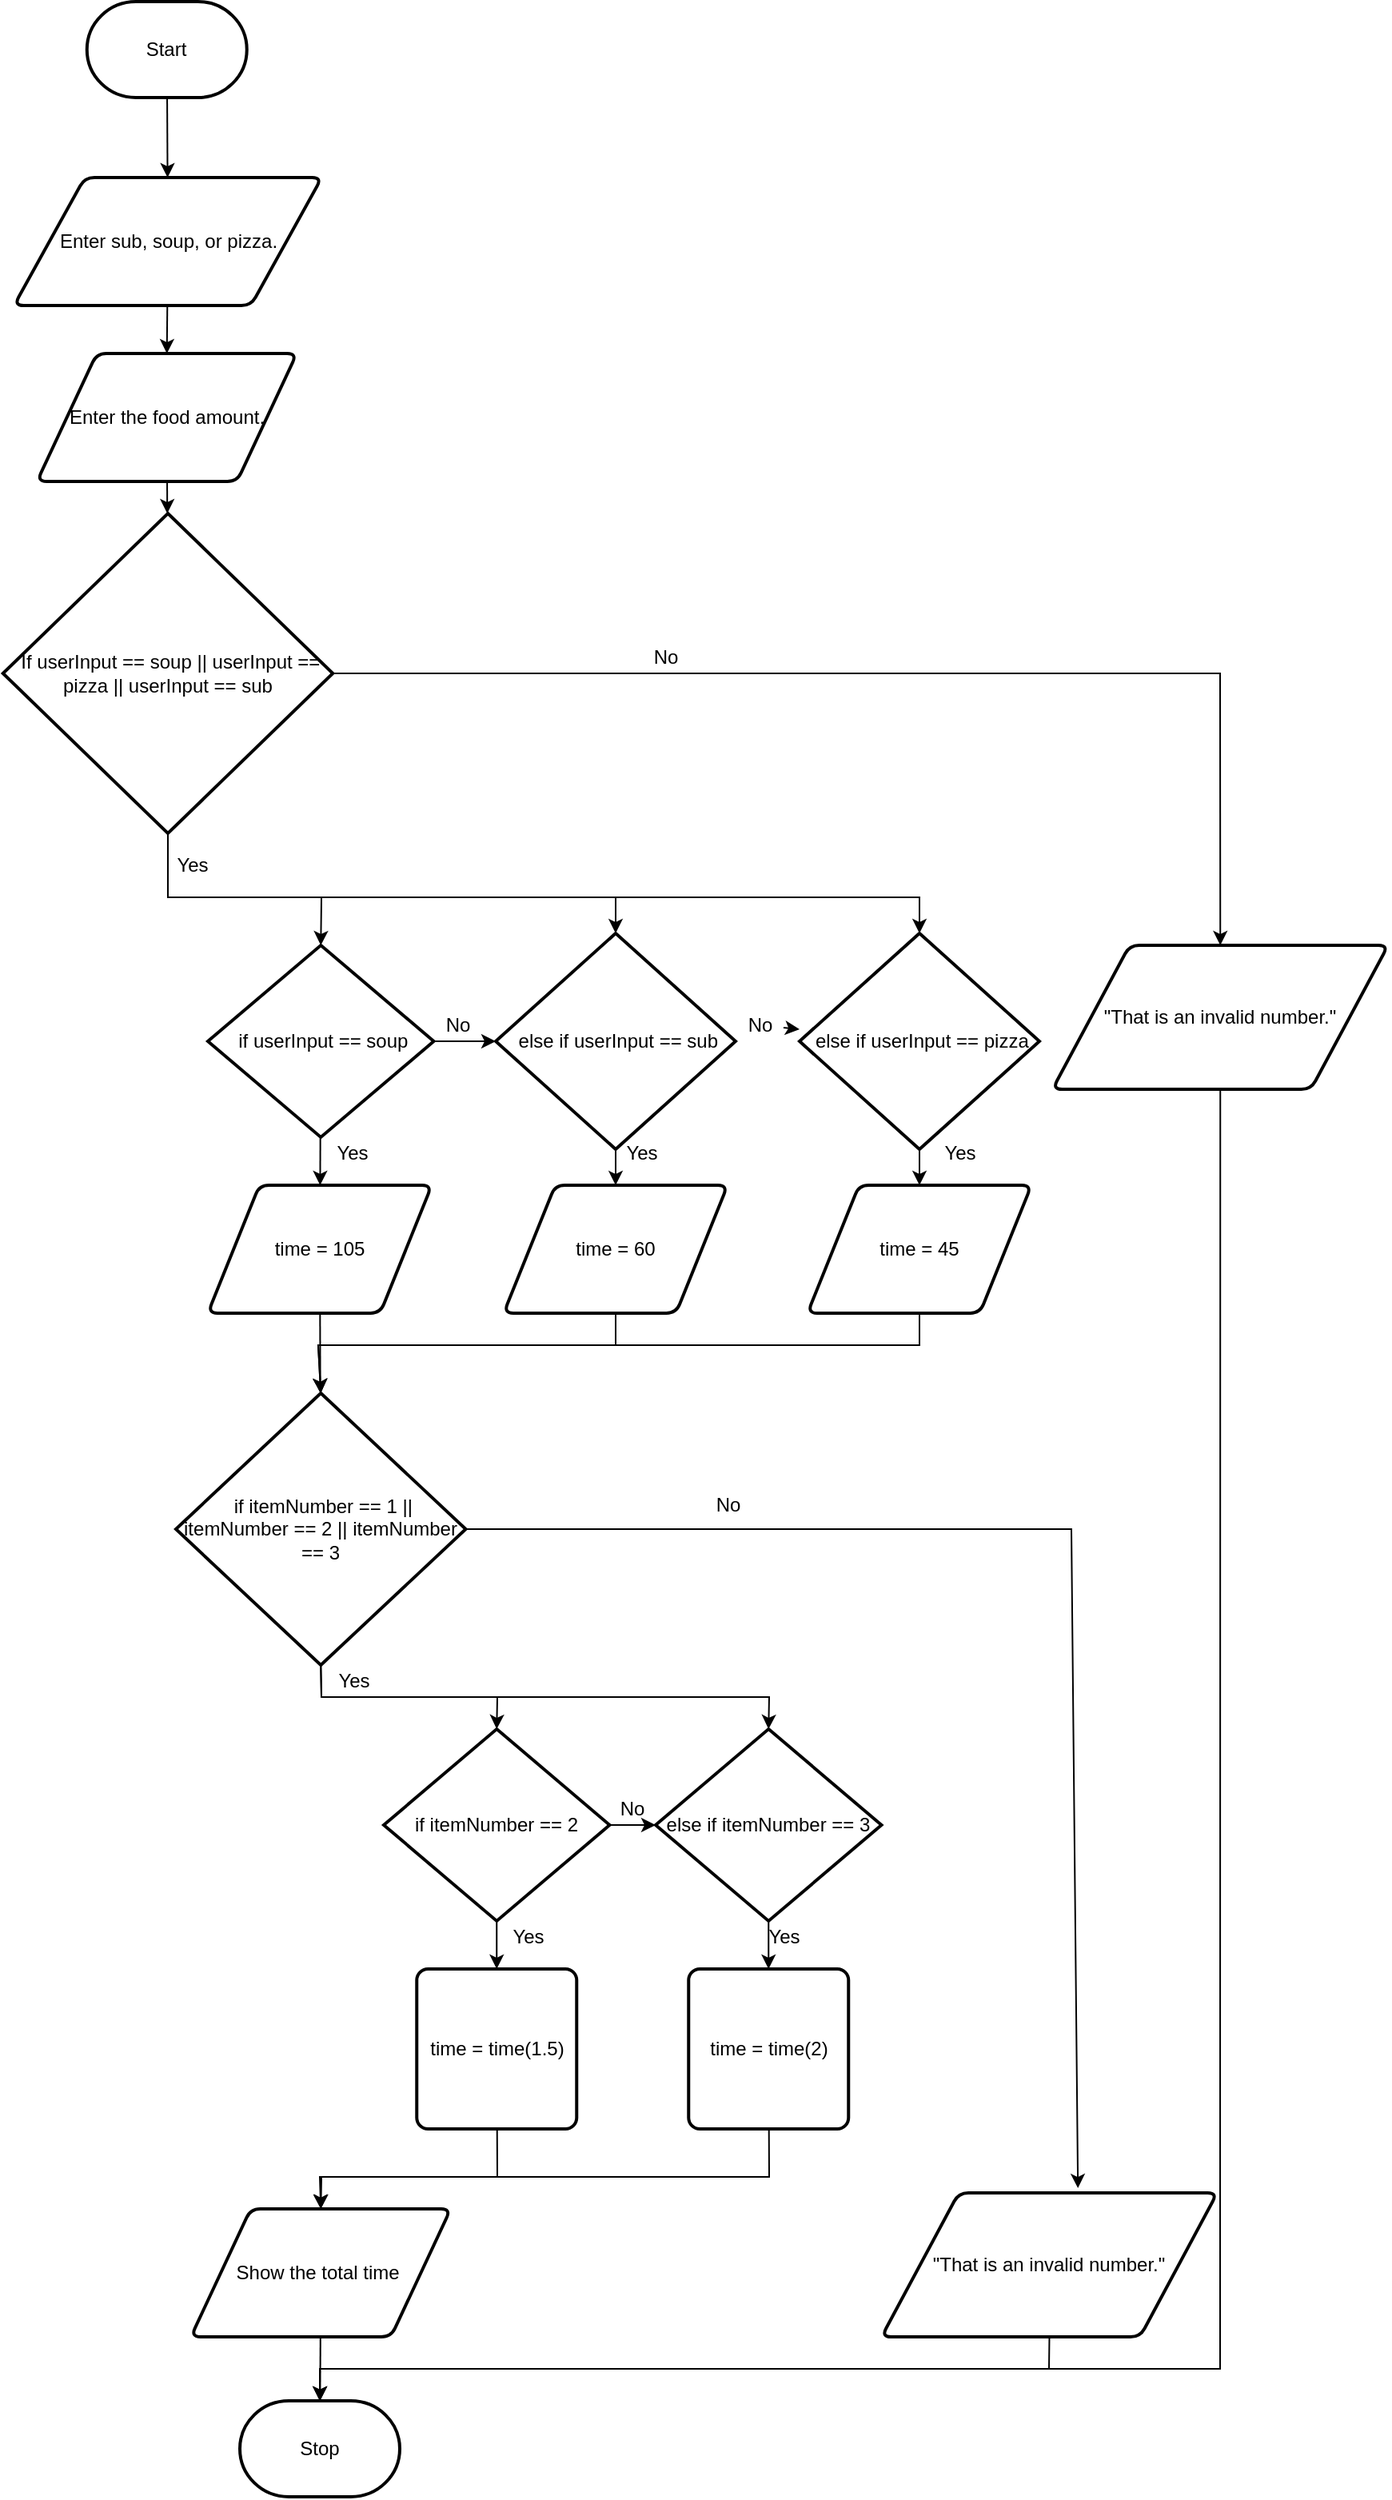 <mxfile>
    <diagram id="Pe3eK0CzDKSGbMM_Bnf_" name="Page-1">
        <mxGraphModel dx="1082" dy="1849" grid="1" gridSize="10" guides="1" tooltips="1" connect="1" arrows="1" fold="1" page="1" pageScale="1" pageWidth="850" pageHeight="1100" math="0" shadow="0">
            <root>
                <mxCell id="0"/>
                <mxCell id="1" parent="0"/>
                <mxCell id="75" value="" style="edgeStyle=none;rounded=0;html=1;" parent="1" source="3" target="71" edge="1">
                    <mxGeometry relative="1" as="geometry"/>
                </mxCell>
                <mxCell id="3" value="Start" style="strokeWidth=2;html=1;shape=mxgraph.flowchart.terminator;whiteSpace=wrap;" parent="1" vertex="1">
                    <mxGeometry x="334.37" y="-50" width="100" height="60" as="geometry"/>
                </mxCell>
                <mxCell id="57" value="" style="edgeStyle=none;html=1;fontFamily=Helvetica;fontSize=12;fontColor=#F0F0F0;" parent="1" source="58" target="61" edge="1">
                    <mxGeometry relative="1" as="geometry"/>
                </mxCell>
                <mxCell id="58" value="Enter the food amount." style="shape=parallelogram;html=1;strokeWidth=2;perimeter=parallelogramPerimeter;whiteSpace=wrap;rounded=1;arcSize=12;size=0.23;" parent="1" vertex="1">
                    <mxGeometry x="303.12" y="170" width="162.5" height="80" as="geometry"/>
                </mxCell>
                <mxCell id="59" value="Stop" style="strokeWidth=2;html=1;shape=mxgraph.flowchart.terminator;whiteSpace=wrap;" parent="1" vertex="1">
                    <mxGeometry x="430" y="1450" width="100" height="60" as="geometry"/>
                </mxCell>
                <mxCell id="79" style="edgeStyle=none;rounded=0;html=1;entryX=0.5;entryY=0;entryDx=0;entryDy=0;entryPerimeter=0;exitX=0.5;exitY=1;exitDx=0;exitDy=0;exitPerimeter=0;" parent="1" source="61" target="68" edge="1">
                    <mxGeometry relative="1" as="geometry">
                        <Array as="points">
                            <mxPoint x="385" y="510"/>
                            <mxPoint x="481" y="510"/>
                        </Array>
                    </mxGeometry>
                </mxCell>
                <mxCell id="80" style="edgeStyle=none;rounded=0;html=1;entryX=0.5;entryY=0;entryDx=0;entryDy=0;entryPerimeter=0;" parent="1" target="73" edge="1">
                    <mxGeometry relative="1" as="geometry">
                        <mxPoint x="385" y="470" as="sourcePoint"/>
                        <Array as="points">
                            <mxPoint x="385" y="510"/>
                            <mxPoint x="665" y="510"/>
                        </Array>
                    </mxGeometry>
                </mxCell>
                <mxCell id="81" style="edgeStyle=none;rounded=0;html=1;entryX=0.5;entryY=0;entryDx=0;entryDy=0;entryPerimeter=0;" parent="1" target="74" edge="1">
                    <mxGeometry relative="1" as="geometry">
                        <mxPoint x="385" y="470" as="sourcePoint"/>
                        <Array as="points">
                            <mxPoint x="385" y="510"/>
                            <mxPoint x="855" y="510"/>
                        </Array>
                    </mxGeometry>
                </mxCell>
                <mxCell id="144" style="edgeStyle=none;html=1;entryX=0.5;entryY=0;entryDx=0;entryDy=0;rounded=0;" edge="1" parent="1" source="61" target="126">
                    <mxGeometry relative="1" as="geometry">
                        <Array as="points">
                            <mxPoint x="1043" y="370"/>
                        </Array>
                    </mxGeometry>
                </mxCell>
                <mxCell id="61" value="&lt;span id=&quot;docs-internal-guid-6195adaa-7fff-0db7-8f2a-d677f404ffa1&quot;&gt;&lt;span style=&quot;background-color: transparent ; vertical-align: baseline&quot;&gt;&amp;nbsp;If userInput == soup || userInput == pizza || userInput == sub&lt;/span&gt;&lt;/span&gt;" style="strokeWidth=2;html=1;shape=mxgraph.flowchart.decision;whiteSpace=wrap;" parent="1" vertex="1">
                    <mxGeometry x="281.87" y="270" width="206.25" height="200" as="geometry"/>
                </mxCell>
                <mxCell id="91" value="" style="edgeStyle=none;rounded=0;html=1;" parent="1" source="62" target="90" edge="1">
                    <mxGeometry relative="1" as="geometry"/>
                </mxCell>
                <mxCell id="62" value="time = 105" style="shape=parallelogram;html=1;strokeWidth=2;perimeter=parallelogramPerimeter;whiteSpace=wrap;rounded=1;arcSize=12;size=0.23;" parent="1" vertex="1">
                    <mxGeometry x="410" y="690" width="140" height="80" as="geometry"/>
                </mxCell>
                <mxCell id="63" value="" style="edgeStyle=none;rounded=0;html=1;fontFamily=Helvetica;fontSize=12;fontColor=#F0F0F0;startArrow=none;" parent="1" edge="1">
                    <mxGeometry relative="1" as="geometry">
                        <mxPoint x="900" y="331.5" as="sourcePoint"/>
                        <mxPoint x="900" y="331.5" as="targetPoint"/>
                    </mxGeometry>
                </mxCell>
                <mxCell id="64" value="Yes" style="text;html=1;resizable=0;autosize=1;align=center;verticalAlign=middle;points=[];fillColor=none;strokeColor=none;rounded=0;" parent="1" vertex="1">
                    <mxGeometry x="380" y="480" width="40" height="20" as="geometry"/>
                </mxCell>
                <mxCell id="65" value="No" style="text;html=1;resizable=0;autosize=1;align=center;verticalAlign=middle;points=[];fillColor=none;strokeColor=none;rounded=0;" parent="1" vertex="1">
                    <mxGeometry x="680.63" y="350" width="30" height="20" as="geometry"/>
                </mxCell>
                <mxCell id="66" value="" style="edgeStyle=none;rounded=0;html=1;fontFamily=Helvetica;fontSize=12;fontColor=#F0F0F0;endArrow=none;" parent="1" edge="1">
                    <mxGeometry relative="1" as="geometry">
                        <mxPoint x="870" y="331.5" as="sourcePoint"/>
                        <mxPoint x="870" y="331.5" as="targetPoint"/>
                    </mxGeometry>
                </mxCell>
                <mxCell id="67" value="" style="edgeStyle=none;rounded=0;html=1;" parent="1" source="68" target="73" edge="1">
                    <mxGeometry relative="1" as="geometry"/>
                </mxCell>
                <mxCell id="82" value="" style="edgeStyle=none;rounded=0;html=1;" parent="1" source="68" target="62" edge="1">
                    <mxGeometry relative="1" as="geometry"/>
                </mxCell>
                <mxCell id="68" value="&lt;span id=&quot;docs-internal-guid-6195adaa-7fff-0db7-8f2a-d677f404ffa1&quot;&gt;&lt;span style=&quot;background-color: transparent ; vertical-align: baseline&quot;&gt;&amp;nbsp;if userInput == soup&lt;/span&gt;&lt;/span&gt;" style="strokeWidth=2;html=1;shape=mxgraph.flowchart.decision;whiteSpace=wrap;" parent="1" vertex="1">
                    <mxGeometry x="410" y="540" width="141.25" height="120" as="geometry"/>
                </mxCell>
                <mxCell id="70" style="edgeStyle=none;rounded=0;html=1;entryX=0.5;entryY=0;entryDx=0;entryDy=0;" parent="1" source="71" target="58" edge="1">
                    <mxGeometry relative="1" as="geometry"/>
                </mxCell>
                <mxCell id="71" value="Enter sub, soup, or pizza." style="shape=parallelogram;html=1;strokeWidth=2;perimeter=parallelogramPerimeter;whiteSpace=wrap;rounded=1;arcSize=12;size=0.23;" parent="1" vertex="1">
                    <mxGeometry x="288.75" y="60" width="192.5" height="80" as="geometry"/>
                </mxCell>
                <mxCell id="72" value="" style="edgeStyle=none;rounded=0;html=1;startArrow=none;" parent="1" source="136" target="74" edge="1">
                    <mxGeometry relative="1" as="geometry"/>
                </mxCell>
                <mxCell id="87" value="" style="edgeStyle=none;rounded=0;html=1;" parent="1" source="73" target="85" edge="1">
                    <mxGeometry relative="1" as="geometry"/>
                </mxCell>
                <mxCell id="73" value="&lt;span id=&quot;docs-internal-guid-6195adaa-7fff-0db7-8f2a-d677f404ffa1&quot;&gt;&lt;span style=&quot;background-color: transparent ; vertical-align: baseline&quot;&gt;&amp;nbsp;else if userInput == sub&lt;/span&gt;&lt;/span&gt;" style="strokeWidth=2;html=1;shape=mxgraph.flowchart.decision;whiteSpace=wrap;" parent="1" vertex="1">
                    <mxGeometry x="590" y="532.5" width="150" height="135" as="geometry"/>
                </mxCell>
                <mxCell id="88" value="" style="edgeStyle=none;rounded=0;html=1;" parent="1" source="74" target="86" edge="1">
                    <mxGeometry relative="1" as="geometry"/>
                </mxCell>
                <mxCell id="74" value="&lt;span id=&quot;docs-internal-guid-6195adaa-7fff-0db7-8f2a-d677f404ffa1&quot;&gt;&lt;span style=&quot;background-color: transparent ; vertical-align: baseline&quot;&gt;&amp;nbsp;else if userInput == pizza&lt;/span&gt;&lt;/span&gt;" style="strokeWidth=2;html=1;shape=mxgraph.flowchart.decision;whiteSpace=wrap;" parent="1" vertex="1">
                    <mxGeometry x="780" y="532.5" width="150" height="135" as="geometry"/>
                </mxCell>
                <mxCell id="93" style="edgeStyle=none;rounded=0;html=1;entryX=0.5;entryY=0;entryDx=0;entryDy=0;entryPerimeter=0;" parent="1" source="85" target="90" edge="1">
                    <mxGeometry relative="1" as="geometry">
                        <Array as="points">
                            <mxPoint x="665" y="790"/>
                            <mxPoint x="479" y="790"/>
                        </Array>
                    </mxGeometry>
                </mxCell>
                <mxCell id="85" value="time = 60" style="shape=parallelogram;html=1;strokeWidth=2;perimeter=parallelogramPerimeter;whiteSpace=wrap;rounded=1;arcSize=12;size=0.23;" parent="1" vertex="1">
                    <mxGeometry x="595" y="690" width="140" height="80" as="geometry"/>
                </mxCell>
                <mxCell id="94" style="edgeStyle=none;rounded=0;html=1;entryX=0.5;entryY=0;entryDx=0;entryDy=0;entryPerimeter=0;" parent="1" source="86" target="90" edge="1">
                    <mxGeometry relative="1" as="geometry">
                        <Array as="points">
                            <mxPoint x="855" y="790"/>
                            <mxPoint x="479" y="790"/>
                        </Array>
                    </mxGeometry>
                </mxCell>
                <mxCell id="86" value="time = 45" style="shape=parallelogram;html=1;strokeWidth=2;perimeter=parallelogramPerimeter;whiteSpace=wrap;rounded=1;arcSize=12;size=0.23;" parent="1" vertex="1">
                    <mxGeometry x="785" y="690" width="140" height="80" as="geometry"/>
                </mxCell>
                <mxCell id="100" style="edgeStyle=none;rounded=0;html=1;entryX=0.5;entryY=0;entryDx=0;entryDy=0;entryPerimeter=0;exitX=0.5;exitY=1;exitDx=0;exitDy=0;exitPerimeter=0;" parent="1" source="90" target="96" edge="1">
                    <mxGeometry relative="1" as="geometry">
                        <Array as="points">
                            <mxPoint x="481" y="1010"/>
                            <mxPoint x="591" y="1010"/>
                        </Array>
                    </mxGeometry>
                </mxCell>
                <mxCell id="118" style="edgeStyle=none;rounded=0;html=1;entryX=0.5;entryY=0;entryDx=0;entryDy=0;entryPerimeter=0;exitX=0.5;exitY=1;exitDx=0;exitDy=0;exitPerimeter=0;" parent="1" source="90" target="101" edge="1">
                    <mxGeometry relative="1" as="geometry">
                        <Array as="points">
                            <mxPoint x="481" y="1010"/>
                            <mxPoint x="761" y="1010"/>
                        </Array>
                    </mxGeometry>
                </mxCell>
                <mxCell id="145" style="edgeStyle=none;rounded=0;html=1;entryX=0.585;entryY=-0.033;entryDx=0;entryDy=0;entryPerimeter=0;" edge="1" parent="1" source="90" target="124">
                    <mxGeometry relative="1" as="geometry">
                        <Array as="points">
                            <mxPoint x="950" y="905"/>
                        </Array>
                    </mxGeometry>
                </mxCell>
                <mxCell id="90" value="&lt;span id=&quot;docs-internal-guid-6195adaa-7fff-0db7-8f2a-d677f404ffa1&quot;&gt;&lt;span style=&quot;background-color: transparent ; vertical-align: baseline&quot;&gt;&amp;nbsp;if i&lt;/span&gt;&lt;/span&gt;temNumber == 1 || itemNumber == 2 || itemNumber == 3" style="strokeWidth=2;html=1;shape=mxgraph.flowchart.decision;whiteSpace=wrap;" parent="1" vertex="1">
                    <mxGeometry x="390" y="820" width="181.25" height="170" as="geometry"/>
                </mxCell>
                <mxCell id="102" value="" style="edgeStyle=none;rounded=0;html=1;" parent="1" source="96" target="101" edge="1">
                    <mxGeometry relative="1" as="geometry"/>
                </mxCell>
                <mxCell id="106" value="" style="edgeStyle=none;rounded=0;html=1;" parent="1" source="96" target="105" edge="1">
                    <mxGeometry relative="1" as="geometry"/>
                </mxCell>
                <mxCell id="96" value="&lt;span id=&quot;docs-internal-guid-6195adaa-7fff-0db7-8f2a-d677f404ffa1&quot;&gt;&lt;span style=&quot;background-color: transparent ; vertical-align: baseline&quot;&gt;if itemNumber == 2&lt;/span&gt;&lt;/span&gt;" style="strokeWidth=2;html=1;shape=mxgraph.flowchart.decision;whiteSpace=wrap;" parent="1" vertex="1">
                    <mxGeometry x="520" y="1030" width="141.25" height="120" as="geometry"/>
                </mxCell>
                <mxCell id="108" value="" style="edgeStyle=none;rounded=0;html=1;" parent="1" source="101" target="107" edge="1">
                    <mxGeometry relative="1" as="geometry"/>
                </mxCell>
                <mxCell id="101" value="&lt;span id=&quot;docs-internal-guid-6195adaa-7fff-0db7-8f2a-d677f404ffa1&quot;&gt;&lt;span style=&quot;background-color: transparent ; vertical-align: baseline&quot;&gt;else if itemNumber == 3&lt;/span&gt;&lt;/span&gt;" style="strokeWidth=2;html=1;shape=mxgraph.flowchart.decision;whiteSpace=wrap;" parent="1" vertex="1">
                    <mxGeometry x="690" y="1030" width="141.25" height="120" as="geometry"/>
                </mxCell>
                <mxCell id="121" style="edgeStyle=none;rounded=0;html=1;entryX=0.5;entryY=0;entryDx=0;entryDy=0;" parent="1" source="105" target="120" edge="1">
                    <mxGeometry relative="1" as="geometry">
                        <Array as="points">
                            <mxPoint x="591" y="1310"/>
                            <mxPoint x="480" y="1310"/>
                        </Array>
                    </mxGeometry>
                </mxCell>
                <mxCell id="105" value="time = time(1.5)" style="rounded=1;whiteSpace=wrap;html=1;absoluteArcSize=1;arcSize=14;strokeWidth=2;" parent="1" vertex="1">
                    <mxGeometry x="540.63" y="1180" width="100" height="100" as="geometry"/>
                </mxCell>
                <mxCell id="122" style="edgeStyle=none;rounded=0;html=1;entryX=0.5;entryY=0;entryDx=0;entryDy=0;" parent="1" source="107" target="120" edge="1">
                    <mxGeometry relative="1" as="geometry">
                        <Array as="points">
                            <mxPoint x="761" y="1310"/>
                            <mxPoint x="481" y="1310"/>
                        </Array>
                    </mxGeometry>
                </mxCell>
                <mxCell id="107" value="time = time(2)" style="rounded=1;whiteSpace=wrap;html=1;absoluteArcSize=1;arcSize=14;strokeWidth=2;" parent="1" vertex="1">
                    <mxGeometry x="710.63" y="1180" width="100" height="100" as="geometry"/>
                </mxCell>
                <mxCell id="123" value="" style="edgeStyle=none;rounded=0;html=1;" parent="1" source="120" target="59" edge="1">
                    <mxGeometry relative="1" as="geometry"/>
                </mxCell>
                <mxCell id="120" value="Show the total time&amp;nbsp;" style="shape=parallelogram;html=1;strokeWidth=2;perimeter=parallelogramPerimeter;whiteSpace=wrap;rounded=1;arcSize=12;size=0.23;" parent="1" vertex="1">
                    <mxGeometry x="399.38" y="1330" width="162.5" height="80" as="geometry"/>
                </mxCell>
                <mxCell id="127" style="edgeStyle=none;rounded=0;html=1;entryX=0.5;entryY=0;entryDx=0;entryDy=0;entryPerimeter=0;exitX=0.5;exitY=1;exitDx=0;exitDy=0;" parent="1" source="124" target="59" edge="1">
                    <mxGeometry relative="1" as="geometry">
                        <Array as="points">
                            <mxPoint x="936" y="1430"/>
                            <mxPoint x="480" y="1430"/>
                        </Array>
                    </mxGeometry>
                </mxCell>
                <mxCell id="124" value="&quot;That is an invalid number.&quot;" style="shape=parallelogram;html=1;strokeWidth=2;perimeter=parallelogramPerimeter;whiteSpace=wrap;rounded=1;arcSize=12;size=0.23;" parent="1" vertex="1">
                    <mxGeometry x="831.25" y="1320" width="210" height="90" as="geometry"/>
                </mxCell>
                <mxCell id="130" style="edgeStyle=none;rounded=0;html=1;" parent="1" source="126" edge="1">
                    <mxGeometry relative="1" as="geometry">
                        <mxPoint x="480" y="1450" as="targetPoint"/>
                        <Array as="points">
                            <mxPoint x="1043" y="1430"/>
                            <mxPoint x="480" y="1430"/>
                        </Array>
                    </mxGeometry>
                </mxCell>
                <mxCell id="126" value="&quot;That is an invalid number.&quot;" style="shape=parallelogram;html=1;strokeWidth=2;perimeter=parallelogramPerimeter;whiteSpace=wrap;rounded=1;arcSize=12;size=0.23;" parent="1" vertex="1">
                    <mxGeometry x="938.13" y="540" width="210" height="90" as="geometry"/>
                </mxCell>
                <mxCell id="131" value="Yes" style="text;html=1;resizable=0;autosize=1;align=center;verticalAlign=middle;points=[];fillColor=none;strokeColor=none;rounded=0;" parent="1" vertex="1">
                    <mxGeometry x="480" y="660" width="40" height="20" as="geometry"/>
                </mxCell>
                <mxCell id="132" value="Yes" style="text;html=1;resizable=0;autosize=1;align=center;verticalAlign=middle;points=[];fillColor=none;strokeColor=none;rounded=0;" parent="1" vertex="1">
                    <mxGeometry x="661.25" y="660" width="40" height="20" as="geometry"/>
                </mxCell>
                <mxCell id="134" value="Yes" style="text;html=1;resizable=0;autosize=1;align=center;verticalAlign=middle;points=[];fillColor=none;strokeColor=none;rounded=0;" parent="1" vertex="1">
                    <mxGeometry x="860" y="660" width="40" height="20" as="geometry"/>
                </mxCell>
                <mxCell id="135" value="No" style="text;html=1;resizable=0;autosize=1;align=center;verticalAlign=middle;points=[];fillColor=none;strokeColor=none;rounded=0;" parent="1" vertex="1">
                    <mxGeometry x="551.25" y="580" width="30" height="20" as="geometry"/>
                </mxCell>
                <mxCell id="136" value="No" style="text;html=1;resizable=0;autosize=1;align=center;verticalAlign=middle;points=[];fillColor=none;strokeColor=none;rounded=0;" parent="1" vertex="1">
                    <mxGeometry x="740" y="580" width="30" height="20" as="geometry"/>
                </mxCell>
                <mxCell id="137" value="" style="edgeStyle=none;rounded=0;html=1;endArrow=none;" parent="1" source="73" target="136" edge="1">
                    <mxGeometry relative="1" as="geometry">
                        <mxPoint x="740" y="600" as="sourcePoint"/>
                        <mxPoint x="780" y="600" as="targetPoint"/>
                    </mxGeometry>
                </mxCell>
                <mxCell id="138" value="No" style="text;html=1;resizable=0;autosize=1;align=center;verticalAlign=middle;points=[];fillColor=none;strokeColor=none;rounded=0;" parent="1" vertex="1">
                    <mxGeometry x="720" y="880" width="30" height="20" as="geometry"/>
                </mxCell>
                <mxCell id="139" value="Yes" style="text;html=1;resizable=0;autosize=1;align=center;verticalAlign=middle;points=[];fillColor=none;strokeColor=none;rounded=0;" parent="1" vertex="1">
                    <mxGeometry x="481.25" y="990" width="40" height="20" as="geometry"/>
                </mxCell>
                <mxCell id="140" value="Yes" style="text;html=1;resizable=0;autosize=1;align=center;verticalAlign=middle;points=[];fillColor=none;strokeColor=none;rounded=0;" parent="1" vertex="1">
                    <mxGeometry x="590" y="1150" width="40" height="20" as="geometry"/>
                </mxCell>
                <mxCell id="141" value="Yes" style="text;html=1;resizable=0;autosize=1;align=center;verticalAlign=middle;points=[];fillColor=none;strokeColor=none;rounded=0;" parent="1" vertex="1">
                    <mxGeometry x="750" y="1150" width="40" height="20" as="geometry"/>
                </mxCell>
                <mxCell id="142" value="No" style="text;html=1;resizable=0;autosize=1;align=center;verticalAlign=middle;points=[];fillColor=none;strokeColor=none;rounded=0;" parent="1" vertex="1">
                    <mxGeometry x="660" y="1070" width="30" height="20" as="geometry"/>
                </mxCell>
            </root>
        </mxGraphModel>
    </diagram>
</mxfile>